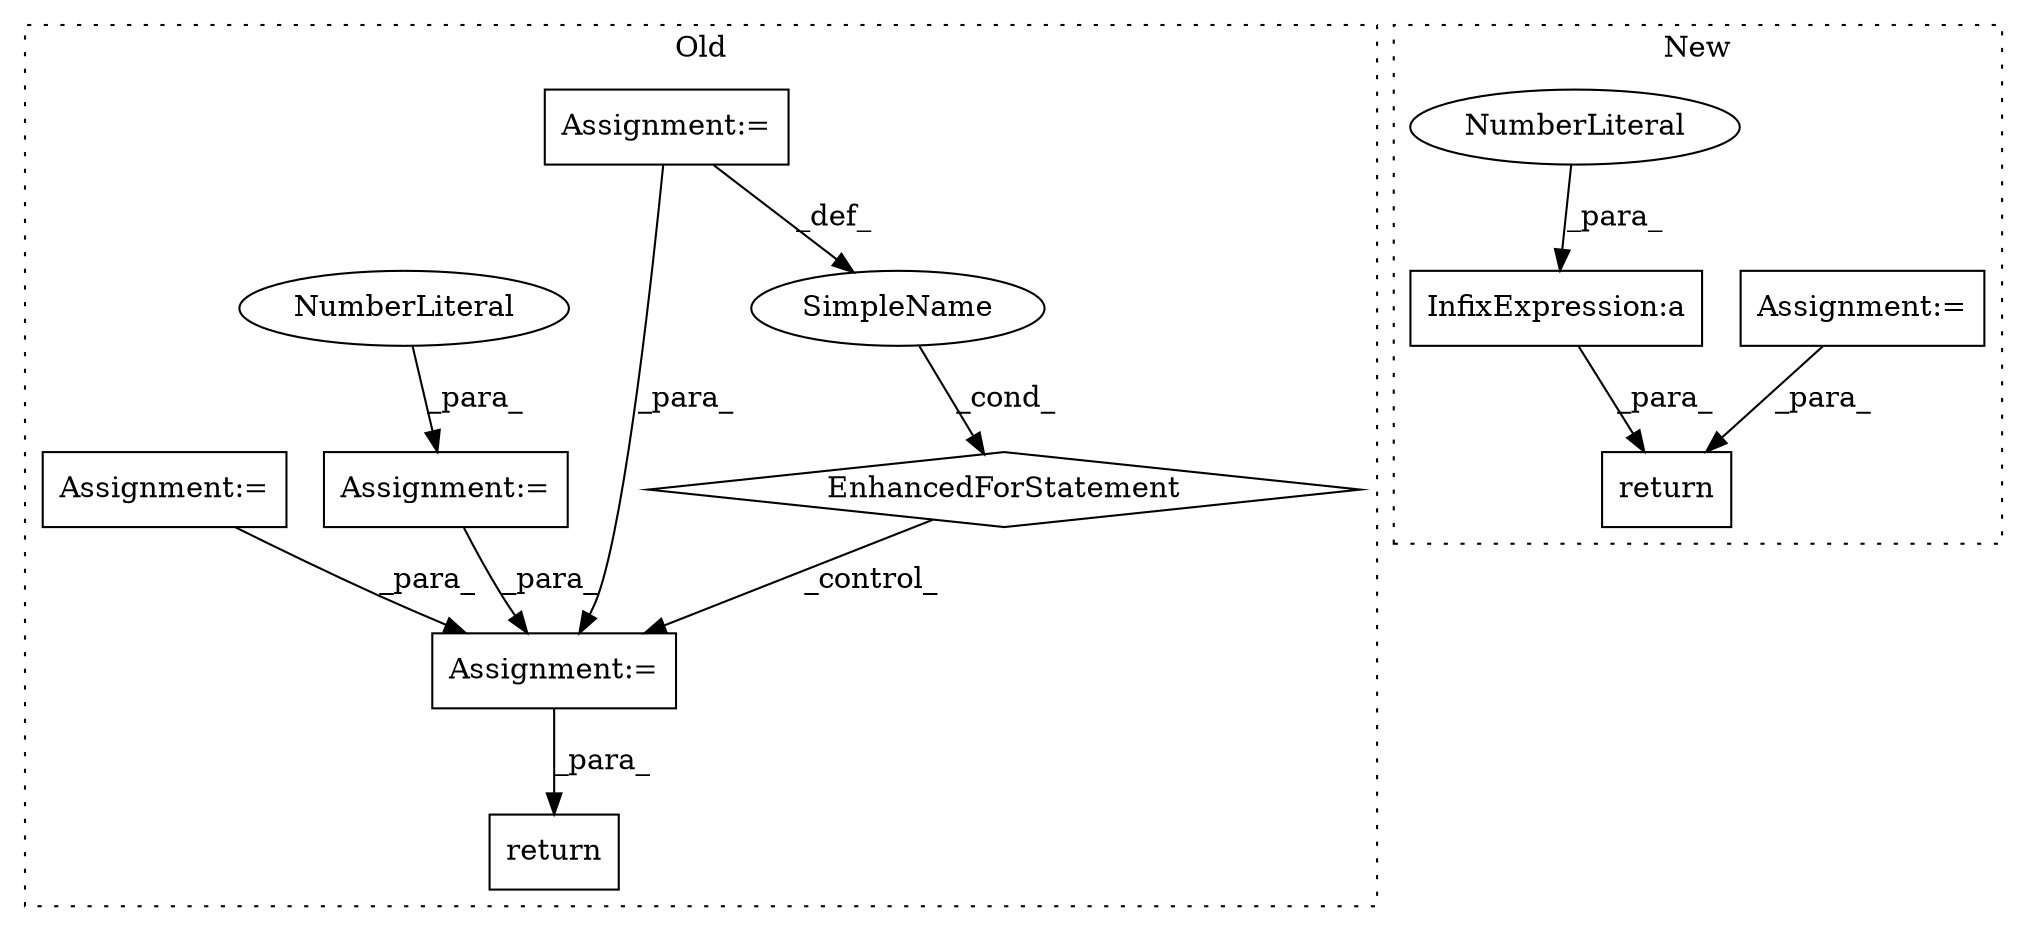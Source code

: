 digraph G {
subgraph cluster0 {
1 [label="EnhancedForStatement" a="70" s="13455,13530" l="57,2" shape="diamond"];
3 [label="Assignment:=" a="7" s="13455,13530" l="57,2" shape="box"];
4 [label="Assignment:=" a="7" s="13545" l="1" shape="box"];
5 [label="SimpleName" a="42" s="13516" l="1" shape="ellipse"];
6 [label="Assignment:=" a="7" s="13418" l="1" shape="box"];
7 [label="return" a="41" s="13618" l="7" shape="box"];
9 [label="NumberLiteral" a="34" s="13419" l="3" shape="ellipse"];
11 [label="Assignment:=" a="7" s="13433" l="1" shape="box"];
label = "Old";
style="dotted";
}
subgraph cluster1 {
2 [label="return" a="41" s="11955" l="7" shape="box"];
8 [label="Assignment:=" a="7" s="11771" l="1" shape="box"];
10 [label="InfixExpression:a" a="27" s="11907" l="3" shape="box"];
12 [label="NumberLiteral" a="34" s="11910" l="1" shape="ellipse"];
label = "New";
style="dotted";
}
1 -> 4 [label="_control_"];
3 -> 4 [label="_para_"];
3 -> 5 [label="_def_"];
4 -> 7 [label="_para_"];
5 -> 1 [label="_cond_"];
6 -> 4 [label="_para_"];
8 -> 2 [label="_para_"];
9 -> 6 [label="_para_"];
10 -> 2 [label="_para_"];
11 -> 4 [label="_para_"];
12 -> 10 [label="_para_"];
}